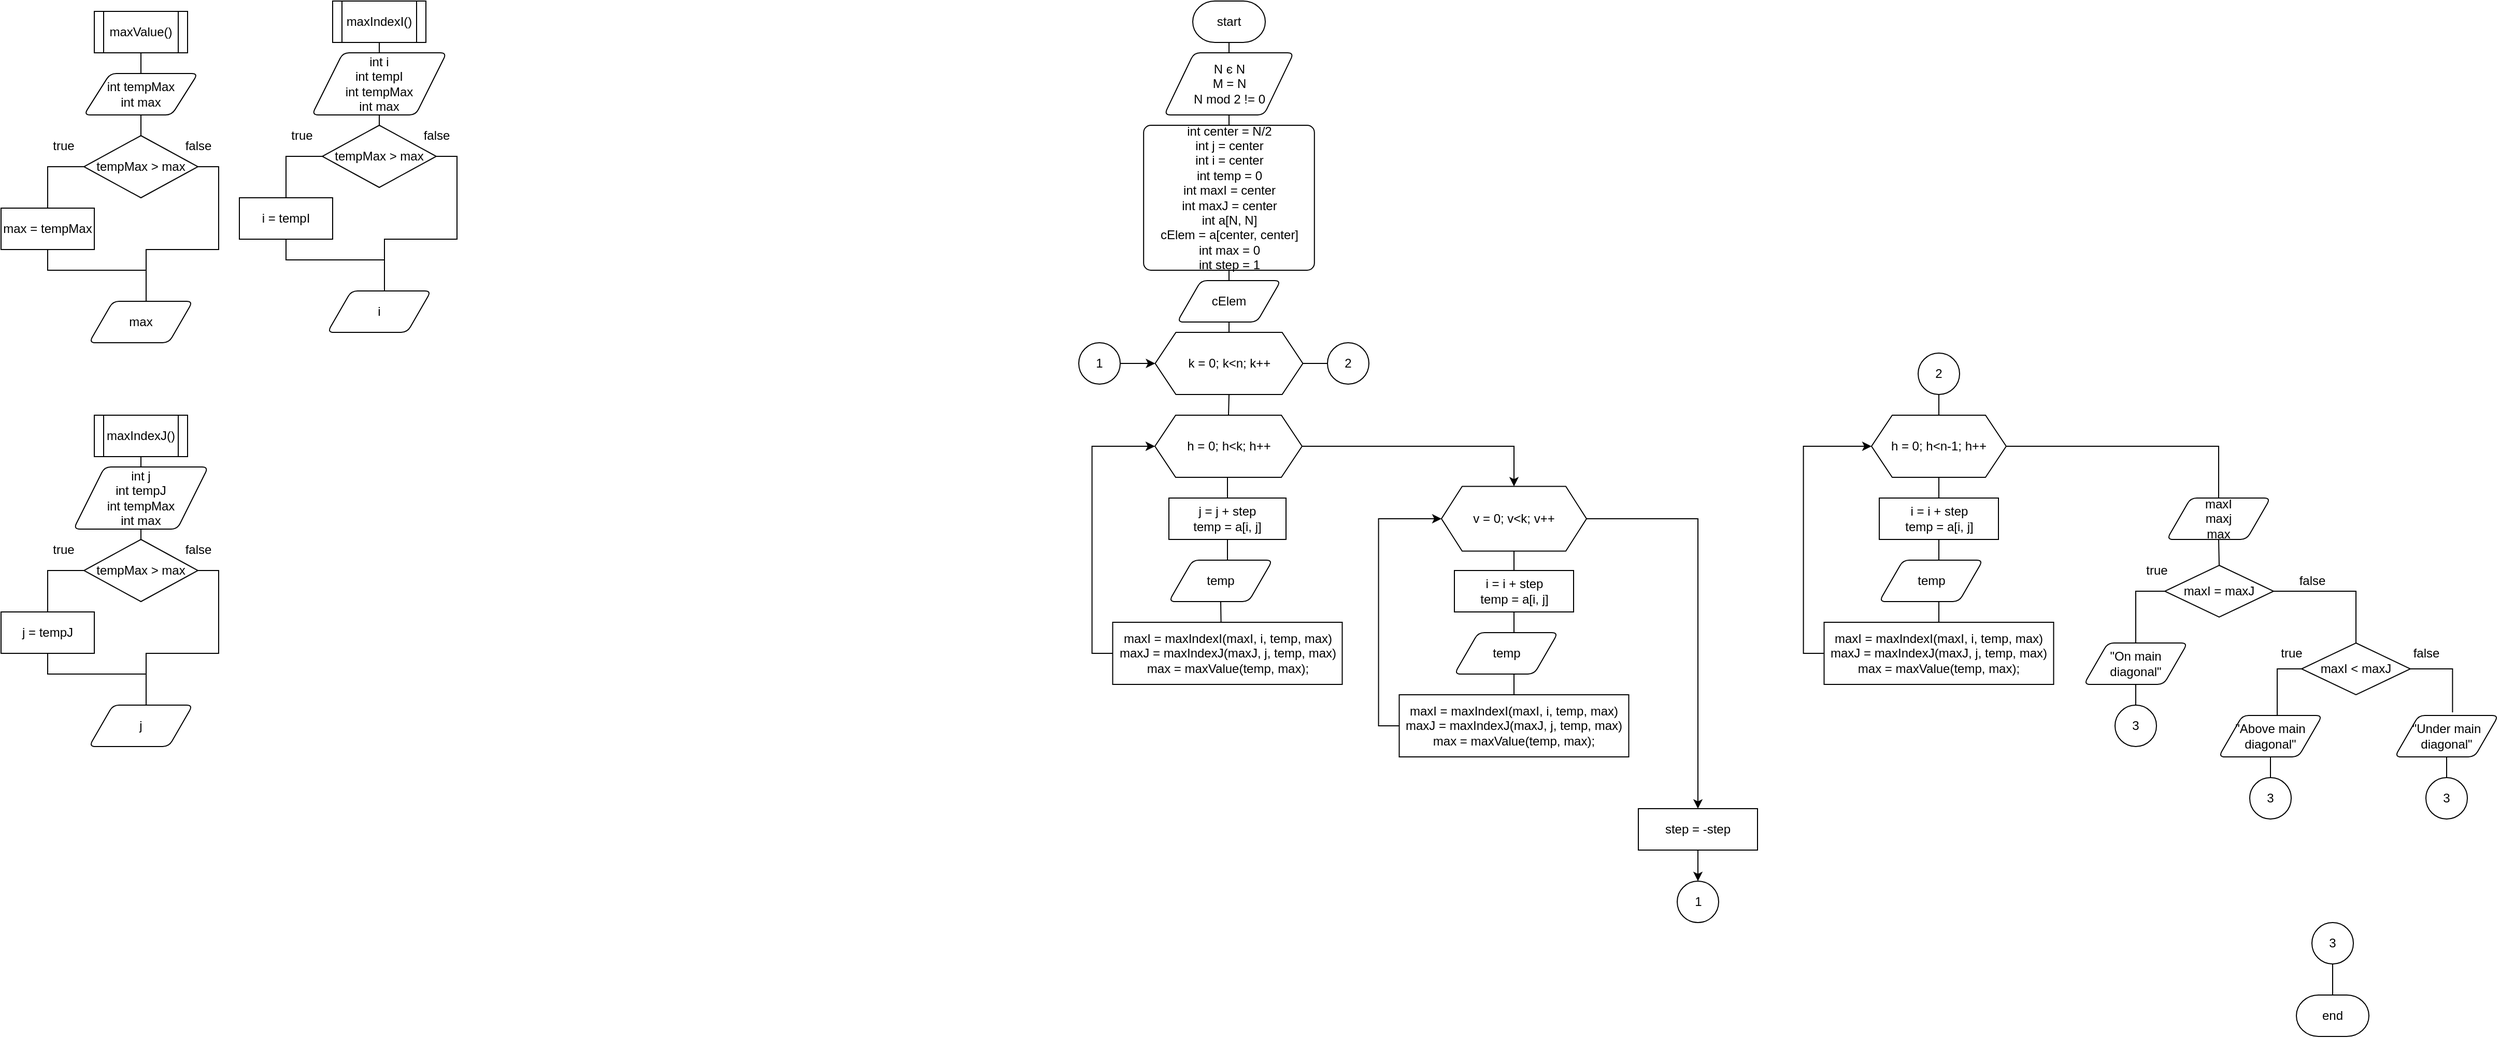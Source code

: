 <mxfile version="15.5.7" type="device"><diagram id="WYQJoBrgFByW8Y4SKCdL" name="Page-1"><mxGraphModel dx="1665" dy="1566" grid="1" gridSize="10" guides="1" tooltips="1" connect="1" arrows="1" fold="1" page="1" pageScale="1" pageWidth="827" pageHeight="1169" math="0" shadow="0"><root><mxCell id="0"/><mxCell id="1" parent="0"/><mxCell id="USQS6ZW2B4wqA1hMkcoL-3" style="edgeStyle=orthogonalEdgeStyle;rounded=0;orthogonalLoop=1;jettySize=auto;html=1;exitX=0.5;exitY=1;exitDx=0;exitDy=0;exitPerimeter=0;entryX=0.5;entryY=0;entryDx=0;entryDy=0;endArrow=none;endFill=0;" edge="1" parent="1" source="USQS6ZW2B4wqA1hMkcoL-1" target="USQS6ZW2B4wqA1hMkcoL-2"><mxGeometry relative="1" as="geometry"/></mxCell><mxCell id="USQS6ZW2B4wqA1hMkcoL-1" value="start" style="strokeWidth=1;html=1;shape=mxgraph.flowchart.terminator;whiteSpace=wrap;" vertex="1" parent="1"><mxGeometry x="370" y="30" width="70" height="40" as="geometry"/></mxCell><mxCell id="USQS6ZW2B4wqA1hMkcoL-6" style="edgeStyle=orthogonalEdgeStyle;rounded=0;orthogonalLoop=1;jettySize=auto;html=1;exitX=0.5;exitY=1;exitDx=0;exitDy=0;entryX=0.5;entryY=0;entryDx=0;entryDy=0;endArrow=none;endFill=0;" edge="1" parent="1" source="USQS6ZW2B4wqA1hMkcoL-2" target="USQS6ZW2B4wqA1hMkcoL-5"><mxGeometry relative="1" as="geometry"/></mxCell><mxCell id="USQS6ZW2B4wqA1hMkcoL-2" value="N є N&lt;br&gt;M = N&lt;br&gt;N mod 2 != 0&lt;br&gt;" style="shape=parallelogram;html=1;strokeWidth=1;perimeter=parallelogramPerimeter;whiteSpace=wrap;rounded=1;arcSize=12;size=0.23;" vertex="1" parent="1"><mxGeometry x="342.5" y="80" width="125" height="60" as="geometry"/></mxCell><mxCell id="USQS6ZW2B4wqA1hMkcoL-5" value="int center = N/2&lt;br&gt;int j = center&lt;br&gt;int i = center&lt;br&gt;int temp = 0&lt;br&gt;int maxI = center&lt;br&gt;int maxJ = center&lt;br&gt;int a[N, N]&lt;br&gt;cElem = a[center, center]&lt;br&gt;int max = 0&lt;br&gt;int step = 1" style="rounded=1;whiteSpace=wrap;html=1;absoluteArcSize=1;arcSize=14;strokeWidth=1;" vertex="1" parent="1"><mxGeometry x="322.59" y="150" width="164.81" height="140" as="geometry"/></mxCell><mxCell id="USQS6ZW2B4wqA1hMkcoL-81" style="edgeStyle=orthogonalEdgeStyle;rounded=0;orthogonalLoop=1;jettySize=auto;html=1;exitX=1;exitY=0.5;exitDx=0;exitDy=0;entryX=0;entryY=0.5;entryDx=0;entryDy=0;endArrow=none;endFill=0;" edge="1" parent="1" source="USQS6ZW2B4wqA1hMkcoL-7" target="USQS6ZW2B4wqA1hMkcoL-80"><mxGeometry relative="1" as="geometry"/></mxCell><mxCell id="USQS6ZW2B4wqA1hMkcoL-7" value="k = 0; k&amp;lt;n; k++" style="shape=hexagon;perimeter=hexagonPerimeter2;whiteSpace=wrap;html=1;fixedSize=1;strokeWidth=1;" vertex="1" parent="1"><mxGeometry x="333.75" y="350" width="142.5" height="60" as="geometry"/></mxCell><mxCell id="USQS6ZW2B4wqA1hMkcoL-11" style="edgeStyle=orthogonalEdgeStyle;rounded=0;orthogonalLoop=1;jettySize=auto;html=1;exitX=0.5;exitY=0;exitDx=0;exitDy=0;entryX=0.5;entryY=1;entryDx=0;entryDy=0;endArrow=none;endFill=0;" edge="1" parent="1" source="USQS6ZW2B4wqA1hMkcoL-9" target="USQS6ZW2B4wqA1hMkcoL-5"><mxGeometry relative="1" as="geometry"/></mxCell><mxCell id="USQS6ZW2B4wqA1hMkcoL-12" style="edgeStyle=orthogonalEdgeStyle;rounded=0;orthogonalLoop=1;jettySize=auto;html=1;exitX=0.5;exitY=1;exitDx=0;exitDy=0;entryX=0.5;entryY=0;entryDx=0;entryDy=0;endArrow=none;endFill=0;" edge="1" parent="1" source="USQS6ZW2B4wqA1hMkcoL-9" target="USQS6ZW2B4wqA1hMkcoL-7"><mxGeometry relative="1" as="geometry"/></mxCell><mxCell id="USQS6ZW2B4wqA1hMkcoL-9" value="cElem" style="shape=parallelogram;html=1;strokeWidth=1;perimeter=parallelogramPerimeter;whiteSpace=wrap;rounded=1;arcSize=12;size=0.23;" vertex="1" parent="1"><mxGeometry x="355" y="300" width="100" height="40" as="geometry"/></mxCell><mxCell id="USQS6ZW2B4wqA1hMkcoL-14" style="edgeStyle=orthogonalEdgeStyle;rounded=0;orthogonalLoop=1;jettySize=auto;html=1;exitX=0.5;exitY=0;exitDx=0;exitDy=0;entryX=0.5;entryY=1;entryDx=0;entryDy=0;endArrow=none;endFill=0;" edge="1" parent="1" source="USQS6ZW2B4wqA1hMkcoL-13" target="USQS6ZW2B4wqA1hMkcoL-7"><mxGeometry relative="1" as="geometry"/></mxCell><mxCell id="USQS6ZW2B4wqA1hMkcoL-16" style="edgeStyle=orthogonalEdgeStyle;rounded=0;orthogonalLoop=1;jettySize=auto;html=1;exitX=0.5;exitY=1;exitDx=0;exitDy=0;entryX=0.5;entryY=0;entryDx=0;entryDy=0;endArrow=none;endFill=0;" edge="1" parent="1" source="USQS6ZW2B4wqA1hMkcoL-13" target="USQS6ZW2B4wqA1hMkcoL-15"><mxGeometry relative="1" as="geometry"/></mxCell><mxCell id="USQS6ZW2B4wqA1hMkcoL-62" style="edgeStyle=orthogonalEdgeStyle;rounded=0;orthogonalLoop=1;jettySize=auto;html=1;exitX=1;exitY=0.5;exitDx=0;exitDy=0;entryX=0.5;entryY=0;entryDx=0;entryDy=0;endArrow=classic;endFill=1;" edge="1" parent="1" source="USQS6ZW2B4wqA1hMkcoL-13" target="USQS6ZW2B4wqA1hMkcoL-58"><mxGeometry relative="1" as="geometry"/></mxCell><mxCell id="USQS6ZW2B4wqA1hMkcoL-13" value="h = 0; h&amp;lt;k; h++" style="shape=hexagon;perimeter=hexagonPerimeter2;whiteSpace=wrap;html=1;fixedSize=1;strokeWidth=1;" vertex="1" parent="1"><mxGeometry x="333.5" y="430" width="142" height="60" as="geometry"/></mxCell><mxCell id="USQS6ZW2B4wqA1hMkcoL-15" value="j = j + step&lt;br&gt;temp = a[i, j]&lt;br&gt;" style="rounded=0;whiteSpace=wrap;html=1;strokeWidth=1;" vertex="1" parent="1"><mxGeometry x="347" y="510" width="113" height="40" as="geometry"/></mxCell><mxCell id="USQS6ZW2B4wqA1hMkcoL-18" value="maxValue()" style="shape=process;whiteSpace=wrap;html=1;backgroundOutline=1;strokeWidth=1;" vertex="1" parent="1"><mxGeometry x="-690" y="40" width="90" height="40" as="geometry"/></mxCell><mxCell id="USQS6ZW2B4wqA1hMkcoL-21" style="edgeStyle=orthogonalEdgeStyle;rounded=0;orthogonalLoop=1;jettySize=auto;html=1;exitX=0.5;exitY=0;exitDx=0;exitDy=0;exitPerimeter=0;entryX=0.5;entryY=1;entryDx=0;entryDy=0;endArrow=none;endFill=0;" edge="1" parent="1" source="USQS6ZW2B4wqA1hMkcoL-19" target="USQS6ZW2B4wqA1hMkcoL-20"><mxGeometry relative="1" as="geometry"/></mxCell><mxCell id="USQS6ZW2B4wqA1hMkcoL-24" style="edgeStyle=orthogonalEdgeStyle;rounded=0;orthogonalLoop=1;jettySize=auto;html=1;exitX=0;exitY=0.5;exitDx=0;exitDy=0;exitPerimeter=0;entryX=0.5;entryY=0;entryDx=0;entryDy=0;endArrow=none;endFill=0;" edge="1" parent="1" source="USQS6ZW2B4wqA1hMkcoL-19" target="USQS6ZW2B4wqA1hMkcoL-23"><mxGeometry relative="1" as="geometry"/></mxCell><mxCell id="USQS6ZW2B4wqA1hMkcoL-27" style="edgeStyle=orthogonalEdgeStyle;rounded=0;orthogonalLoop=1;jettySize=auto;html=1;exitX=1;exitY=0.5;exitDx=0;exitDy=0;exitPerimeter=0;endArrow=none;endFill=0;entryX=0.55;entryY=0.25;entryDx=0;entryDy=0;entryPerimeter=0;" edge="1" parent="1" source="USQS6ZW2B4wqA1hMkcoL-19" target="USQS6ZW2B4wqA1hMkcoL-25"><mxGeometry relative="1" as="geometry"><mxPoint x="-640" y="290" as="targetPoint"/></mxGeometry></mxCell><mxCell id="USQS6ZW2B4wqA1hMkcoL-19" value="tempMax &amp;gt; max" style="strokeWidth=1;html=1;shape=mxgraph.flowchart.decision;whiteSpace=wrap;" vertex="1" parent="1"><mxGeometry x="-700" y="160" width="110" height="60" as="geometry"/></mxCell><mxCell id="USQS6ZW2B4wqA1hMkcoL-22" style="edgeStyle=orthogonalEdgeStyle;rounded=0;orthogonalLoop=1;jettySize=auto;html=1;exitX=0.5;exitY=0;exitDx=0;exitDy=0;entryX=0.5;entryY=1;entryDx=0;entryDy=0;endArrow=none;endFill=0;" edge="1" parent="1" source="USQS6ZW2B4wqA1hMkcoL-20" target="USQS6ZW2B4wqA1hMkcoL-18"><mxGeometry relative="1" as="geometry"/></mxCell><mxCell id="USQS6ZW2B4wqA1hMkcoL-20" value="int tempMax&lt;br&gt;int max" style="shape=parallelogram;html=1;strokeWidth=1;perimeter=parallelogramPerimeter;whiteSpace=wrap;rounded=1;arcSize=12;size=0.23;" vertex="1" parent="1"><mxGeometry x="-700" y="100" width="110" height="40" as="geometry"/></mxCell><mxCell id="USQS6ZW2B4wqA1hMkcoL-26" style="edgeStyle=orthogonalEdgeStyle;rounded=0;orthogonalLoop=1;jettySize=auto;html=1;exitX=0.5;exitY=1;exitDx=0;exitDy=0;endArrow=none;endFill=0;" edge="1" parent="1" source="USQS6ZW2B4wqA1hMkcoL-23"><mxGeometry relative="1" as="geometry"><mxPoint x="-640" y="290" as="targetPoint"/><Array as="points"><mxPoint x="-735" y="290"/></Array></mxGeometry></mxCell><mxCell id="USQS6ZW2B4wqA1hMkcoL-23" value="max = tempMax" style="rounded=0;whiteSpace=wrap;html=1;strokeWidth=1;" vertex="1" parent="1"><mxGeometry x="-780" y="230" width="90" height="40" as="geometry"/></mxCell><mxCell id="USQS6ZW2B4wqA1hMkcoL-25" value="max" style="shape=parallelogram;html=1;strokeWidth=1;perimeter=parallelogramPerimeter;whiteSpace=wrap;rounded=1;arcSize=12;size=0.23;" vertex="1" parent="1"><mxGeometry x="-695" y="320" width="100" height="40" as="geometry"/></mxCell><mxCell id="USQS6ZW2B4wqA1hMkcoL-28" value="true" style="text;html=1;align=center;verticalAlign=middle;resizable=0;points=[];autosize=1;strokeColor=none;fillColor=none;" vertex="1" parent="1"><mxGeometry x="-740" y="160" width="40" height="20" as="geometry"/></mxCell><mxCell id="USQS6ZW2B4wqA1hMkcoL-29" value="false" style="text;html=1;align=center;verticalAlign=middle;resizable=0;points=[];autosize=1;strokeColor=none;fillColor=none;" vertex="1" parent="1"><mxGeometry x="-610" y="160" width="40" height="20" as="geometry"/></mxCell><mxCell id="USQS6ZW2B4wqA1hMkcoL-30" value="maxIndexI()" style="shape=process;whiteSpace=wrap;html=1;backgroundOutline=1;strokeWidth=1;" vertex="1" parent="1"><mxGeometry x="-460" y="30" width="90" height="40" as="geometry"/></mxCell><mxCell id="USQS6ZW2B4wqA1hMkcoL-31" style="edgeStyle=orthogonalEdgeStyle;rounded=0;orthogonalLoop=1;jettySize=auto;html=1;exitX=0.5;exitY=0;exitDx=0;exitDy=0;exitPerimeter=0;entryX=0.5;entryY=1;entryDx=0;entryDy=0;endArrow=none;endFill=0;" edge="1" parent="1" source="USQS6ZW2B4wqA1hMkcoL-34" target="USQS6ZW2B4wqA1hMkcoL-36"><mxGeometry relative="1" as="geometry"/></mxCell><mxCell id="USQS6ZW2B4wqA1hMkcoL-32" style="edgeStyle=orthogonalEdgeStyle;rounded=0;orthogonalLoop=1;jettySize=auto;html=1;exitX=0;exitY=0.5;exitDx=0;exitDy=0;exitPerimeter=0;entryX=0.5;entryY=0;entryDx=0;entryDy=0;endArrow=none;endFill=0;" edge="1" parent="1" source="USQS6ZW2B4wqA1hMkcoL-34" target="USQS6ZW2B4wqA1hMkcoL-38"><mxGeometry relative="1" as="geometry"/></mxCell><mxCell id="USQS6ZW2B4wqA1hMkcoL-33" style="edgeStyle=orthogonalEdgeStyle;rounded=0;orthogonalLoop=1;jettySize=auto;html=1;exitX=1;exitY=0.5;exitDx=0;exitDy=0;exitPerimeter=0;endArrow=none;endFill=0;entryX=0.55;entryY=0.25;entryDx=0;entryDy=0;entryPerimeter=0;" edge="1" parent="1" source="USQS6ZW2B4wqA1hMkcoL-34" target="USQS6ZW2B4wqA1hMkcoL-39"><mxGeometry relative="1" as="geometry"><mxPoint x="-410" y="280" as="targetPoint"/></mxGeometry></mxCell><mxCell id="USQS6ZW2B4wqA1hMkcoL-34" value="tempMax &amp;gt; max" style="strokeWidth=1;html=1;shape=mxgraph.flowchart.decision;whiteSpace=wrap;" vertex="1" parent="1"><mxGeometry x="-470" y="150" width="110" height="60" as="geometry"/></mxCell><mxCell id="USQS6ZW2B4wqA1hMkcoL-35" style="edgeStyle=orthogonalEdgeStyle;rounded=0;orthogonalLoop=1;jettySize=auto;html=1;exitX=0.5;exitY=0;exitDx=0;exitDy=0;entryX=0.5;entryY=1;entryDx=0;entryDy=0;endArrow=none;endFill=0;" edge="1" parent="1" source="USQS6ZW2B4wqA1hMkcoL-36" target="USQS6ZW2B4wqA1hMkcoL-30"><mxGeometry relative="1" as="geometry"/></mxCell><mxCell id="USQS6ZW2B4wqA1hMkcoL-36" value="int i&lt;br&gt;int tempI&lt;br&gt;int tempMax&lt;br&gt;int max" style="shape=parallelogram;html=1;strokeWidth=1;perimeter=parallelogramPerimeter;whiteSpace=wrap;rounded=1;arcSize=12;size=0.23;" vertex="1" parent="1"><mxGeometry x="-480" y="80" width="130" height="60" as="geometry"/></mxCell><mxCell id="USQS6ZW2B4wqA1hMkcoL-37" style="edgeStyle=orthogonalEdgeStyle;rounded=0;orthogonalLoop=1;jettySize=auto;html=1;exitX=0.5;exitY=1;exitDx=0;exitDy=0;endArrow=none;endFill=0;" edge="1" parent="1" source="USQS6ZW2B4wqA1hMkcoL-38"><mxGeometry relative="1" as="geometry"><mxPoint x="-410" y="280" as="targetPoint"/><Array as="points"><mxPoint x="-505" y="280"/></Array></mxGeometry></mxCell><mxCell id="USQS6ZW2B4wqA1hMkcoL-38" value="i = tempI" style="rounded=0;whiteSpace=wrap;html=1;strokeWidth=1;" vertex="1" parent="1"><mxGeometry x="-550" y="220" width="90" height="40" as="geometry"/></mxCell><mxCell id="USQS6ZW2B4wqA1hMkcoL-39" value="i" style="shape=parallelogram;html=1;strokeWidth=1;perimeter=parallelogramPerimeter;whiteSpace=wrap;rounded=1;arcSize=12;size=0.23;" vertex="1" parent="1"><mxGeometry x="-465" y="310" width="100" height="40" as="geometry"/></mxCell><mxCell id="USQS6ZW2B4wqA1hMkcoL-40" value="true" style="text;html=1;align=center;verticalAlign=middle;resizable=0;points=[];autosize=1;strokeColor=none;fillColor=none;" vertex="1" parent="1"><mxGeometry x="-510" y="150" width="40" height="20" as="geometry"/></mxCell><mxCell id="USQS6ZW2B4wqA1hMkcoL-41" value="false" style="text;html=1;align=center;verticalAlign=middle;resizable=0;points=[];autosize=1;strokeColor=none;fillColor=none;" vertex="1" parent="1"><mxGeometry x="-380" y="150" width="40" height="20" as="geometry"/></mxCell><mxCell id="USQS6ZW2B4wqA1hMkcoL-42" value="maxIndexJ()" style="shape=process;whiteSpace=wrap;html=1;backgroundOutline=1;strokeWidth=1;" vertex="1" parent="1"><mxGeometry x="-690" y="430" width="90" height="40" as="geometry"/></mxCell><mxCell id="USQS6ZW2B4wqA1hMkcoL-43" style="edgeStyle=orthogonalEdgeStyle;rounded=0;orthogonalLoop=1;jettySize=auto;html=1;exitX=0.5;exitY=0;exitDx=0;exitDy=0;exitPerimeter=0;entryX=0.5;entryY=1;entryDx=0;entryDy=0;endArrow=none;endFill=0;" edge="1" parent="1" source="USQS6ZW2B4wqA1hMkcoL-46" target="USQS6ZW2B4wqA1hMkcoL-48"><mxGeometry relative="1" as="geometry"/></mxCell><mxCell id="USQS6ZW2B4wqA1hMkcoL-44" style="edgeStyle=orthogonalEdgeStyle;rounded=0;orthogonalLoop=1;jettySize=auto;html=1;exitX=0;exitY=0.5;exitDx=0;exitDy=0;exitPerimeter=0;entryX=0.5;entryY=0;entryDx=0;entryDy=0;endArrow=none;endFill=0;" edge="1" parent="1" source="USQS6ZW2B4wqA1hMkcoL-46" target="USQS6ZW2B4wqA1hMkcoL-50"><mxGeometry relative="1" as="geometry"/></mxCell><mxCell id="USQS6ZW2B4wqA1hMkcoL-45" style="edgeStyle=orthogonalEdgeStyle;rounded=0;orthogonalLoop=1;jettySize=auto;html=1;exitX=1;exitY=0.5;exitDx=0;exitDy=0;exitPerimeter=0;endArrow=none;endFill=0;entryX=0.55;entryY=0.25;entryDx=0;entryDy=0;entryPerimeter=0;" edge="1" parent="1" source="USQS6ZW2B4wqA1hMkcoL-46" target="USQS6ZW2B4wqA1hMkcoL-51"><mxGeometry relative="1" as="geometry"><mxPoint x="-640" y="680" as="targetPoint"/></mxGeometry></mxCell><mxCell id="USQS6ZW2B4wqA1hMkcoL-46" value="tempMax &amp;gt; max" style="strokeWidth=1;html=1;shape=mxgraph.flowchart.decision;whiteSpace=wrap;" vertex="1" parent="1"><mxGeometry x="-700" y="550" width="110" height="60" as="geometry"/></mxCell><mxCell id="USQS6ZW2B4wqA1hMkcoL-47" style="edgeStyle=orthogonalEdgeStyle;rounded=0;orthogonalLoop=1;jettySize=auto;html=1;exitX=0.5;exitY=0;exitDx=0;exitDy=0;entryX=0.5;entryY=1;entryDx=0;entryDy=0;endArrow=none;endFill=0;" edge="1" parent="1" source="USQS6ZW2B4wqA1hMkcoL-48" target="USQS6ZW2B4wqA1hMkcoL-42"><mxGeometry relative="1" as="geometry"/></mxCell><mxCell id="USQS6ZW2B4wqA1hMkcoL-48" value="int j&lt;br&gt;int tempJ&lt;br&gt;int tempMax&lt;br&gt;int max" style="shape=parallelogram;html=1;strokeWidth=1;perimeter=parallelogramPerimeter;whiteSpace=wrap;rounded=1;arcSize=12;size=0.23;" vertex="1" parent="1"><mxGeometry x="-710" y="480" width="130" height="60" as="geometry"/></mxCell><mxCell id="USQS6ZW2B4wqA1hMkcoL-49" style="edgeStyle=orthogonalEdgeStyle;rounded=0;orthogonalLoop=1;jettySize=auto;html=1;exitX=0.5;exitY=1;exitDx=0;exitDy=0;endArrow=none;endFill=0;" edge="1" parent="1" source="USQS6ZW2B4wqA1hMkcoL-50"><mxGeometry relative="1" as="geometry"><mxPoint x="-640" y="680" as="targetPoint"/><Array as="points"><mxPoint x="-735" y="680"/></Array></mxGeometry></mxCell><mxCell id="USQS6ZW2B4wqA1hMkcoL-50" value="j = tempJ" style="rounded=0;whiteSpace=wrap;html=1;strokeWidth=1;" vertex="1" parent="1"><mxGeometry x="-780" y="620" width="90" height="40" as="geometry"/></mxCell><mxCell id="USQS6ZW2B4wqA1hMkcoL-51" value="j" style="shape=parallelogram;html=1;strokeWidth=1;perimeter=parallelogramPerimeter;whiteSpace=wrap;rounded=1;arcSize=12;size=0.23;" vertex="1" parent="1"><mxGeometry x="-695" y="710" width="100" height="40" as="geometry"/></mxCell><mxCell id="USQS6ZW2B4wqA1hMkcoL-52" value="true" style="text;html=1;align=center;verticalAlign=middle;resizable=0;points=[];autosize=1;strokeColor=none;fillColor=none;" vertex="1" parent="1"><mxGeometry x="-740" y="550" width="40" height="20" as="geometry"/></mxCell><mxCell id="USQS6ZW2B4wqA1hMkcoL-53" value="false" style="text;html=1;align=center;verticalAlign=middle;resizable=0;points=[];autosize=1;strokeColor=none;fillColor=none;" vertex="1" parent="1"><mxGeometry x="-610" y="550" width="40" height="20" as="geometry"/></mxCell><mxCell id="USQS6ZW2B4wqA1hMkcoL-61" style="edgeStyle=orthogonalEdgeStyle;rounded=0;orthogonalLoop=1;jettySize=auto;html=1;exitX=0;exitY=0.5;exitDx=0;exitDy=0;entryX=0;entryY=0.5;entryDx=0;entryDy=0;endArrow=classic;endFill=1;" edge="1" parent="1" source="USQS6ZW2B4wqA1hMkcoL-54" target="USQS6ZW2B4wqA1hMkcoL-13"><mxGeometry relative="1" as="geometry"/></mxCell><mxCell id="USQS6ZW2B4wqA1hMkcoL-54" value="&lt;div&gt;maxI = maxIndexI(maxI, i, temp, max)&lt;/div&gt;&lt;div&gt;&lt;span&gt;maxJ = maxIndexJ(maxJ, j, temp, max)&lt;/span&gt;&lt;/div&gt;&lt;div&gt;&lt;span&gt;max = maxValue(temp, max);&lt;/span&gt;&lt;/div&gt;" style="rounded=0;whiteSpace=wrap;html=1;strokeWidth=1;" vertex="1" parent="1"><mxGeometry x="292.75" y="630" width="221.5" height="60" as="geometry"/></mxCell><mxCell id="USQS6ZW2B4wqA1hMkcoL-64" style="edgeStyle=orthogonalEdgeStyle;rounded=0;orthogonalLoop=1;jettySize=auto;html=1;exitX=0.5;exitY=1;exitDx=0;exitDy=0;entryX=0.5;entryY=0;entryDx=0;entryDy=0;endArrow=none;endFill=0;" edge="1" parent="1" source="USQS6ZW2B4wqA1hMkcoL-58" target="USQS6ZW2B4wqA1hMkcoL-63"><mxGeometry relative="1" as="geometry"/></mxCell><mxCell id="USQS6ZW2B4wqA1hMkcoL-74" style="edgeStyle=orthogonalEdgeStyle;rounded=0;orthogonalLoop=1;jettySize=auto;html=1;exitX=1;exitY=0.5;exitDx=0;exitDy=0;entryX=0.5;entryY=0;entryDx=0;entryDy=0;endArrow=classic;endFill=1;" edge="1" parent="1" source="USQS6ZW2B4wqA1hMkcoL-58" target="USQS6ZW2B4wqA1hMkcoL-73"><mxGeometry relative="1" as="geometry"/></mxCell><mxCell id="USQS6ZW2B4wqA1hMkcoL-58" value="v = 0; v&amp;lt;k; v++" style="shape=hexagon;perimeter=hexagonPerimeter2;whiteSpace=wrap;html=1;fixedSize=1;strokeWidth=1;" vertex="1" parent="1"><mxGeometry x="610" y="498.75" width="140" height="62.5" as="geometry"/></mxCell><mxCell id="USQS6ZW2B4wqA1hMkcoL-69" style="edgeStyle=orthogonalEdgeStyle;rounded=0;orthogonalLoop=1;jettySize=auto;html=1;exitX=0.5;exitY=1;exitDx=0;exitDy=0;endArrow=none;endFill=0;" edge="1" parent="1" source="USQS6ZW2B4wqA1hMkcoL-63" target="USQS6ZW2B4wqA1hMkcoL-68"><mxGeometry relative="1" as="geometry"/></mxCell><mxCell id="USQS6ZW2B4wqA1hMkcoL-63" value="i = i + step&lt;br&gt;temp = a[i, j]" style="rounded=0;whiteSpace=wrap;html=1;strokeWidth=1;" vertex="1" parent="1"><mxGeometry x="622.5" y="580" width="115" height="40" as="geometry"/></mxCell><mxCell id="USQS6ZW2B4wqA1hMkcoL-66" style="edgeStyle=orthogonalEdgeStyle;rounded=0;orthogonalLoop=1;jettySize=auto;html=1;exitX=0.5;exitY=0;exitDx=0;exitDy=0;entryX=0.5;entryY=1;entryDx=0;entryDy=0;endArrow=none;endFill=0;" edge="1" parent="1" source="USQS6ZW2B4wqA1hMkcoL-65" target="USQS6ZW2B4wqA1hMkcoL-15"><mxGeometry relative="1" as="geometry"/></mxCell><mxCell id="USQS6ZW2B4wqA1hMkcoL-67" style="edgeStyle=orthogonalEdgeStyle;rounded=0;orthogonalLoop=1;jettySize=auto;html=1;exitX=0.5;exitY=1;exitDx=0;exitDy=0;entryX=0.472;entryY=0.006;entryDx=0;entryDy=0;entryPerimeter=0;endArrow=none;endFill=0;" edge="1" parent="1" source="USQS6ZW2B4wqA1hMkcoL-65" target="USQS6ZW2B4wqA1hMkcoL-54"><mxGeometry relative="1" as="geometry"/></mxCell><mxCell id="USQS6ZW2B4wqA1hMkcoL-65" value="temp" style="shape=parallelogram;html=1;strokeWidth=1;perimeter=parallelogramPerimeter;whiteSpace=wrap;rounded=1;arcSize=12;size=0.23;" vertex="1" parent="1"><mxGeometry x="347" y="570" width="100" height="40" as="geometry"/></mxCell><mxCell id="USQS6ZW2B4wqA1hMkcoL-71" style="edgeStyle=orthogonalEdgeStyle;rounded=0;orthogonalLoop=1;jettySize=auto;html=1;exitX=0.5;exitY=1;exitDx=0;exitDy=0;entryX=0.5;entryY=0;entryDx=0;entryDy=0;endArrow=none;endFill=0;" edge="1" parent="1" source="USQS6ZW2B4wqA1hMkcoL-68" target="USQS6ZW2B4wqA1hMkcoL-70"><mxGeometry relative="1" as="geometry"/></mxCell><mxCell id="USQS6ZW2B4wqA1hMkcoL-68" value="temp" style="shape=parallelogram;html=1;strokeWidth=1;perimeter=parallelogramPerimeter;whiteSpace=wrap;rounded=1;arcSize=12;size=0.23;" vertex="1" parent="1"><mxGeometry x="622.5" y="640" width="100" height="40" as="geometry"/></mxCell><mxCell id="USQS6ZW2B4wqA1hMkcoL-72" style="edgeStyle=orthogonalEdgeStyle;rounded=0;orthogonalLoop=1;jettySize=auto;html=1;exitX=0;exitY=0.5;exitDx=0;exitDy=0;entryX=0;entryY=0.5;entryDx=0;entryDy=0;endArrow=classic;endFill=1;" edge="1" parent="1" source="USQS6ZW2B4wqA1hMkcoL-70" target="USQS6ZW2B4wqA1hMkcoL-58"><mxGeometry relative="1" as="geometry"/></mxCell><mxCell id="USQS6ZW2B4wqA1hMkcoL-70" value="&lt;div&gt;maxI = maxIndexI(maxI, i, temp, max)&lt;/div&gt;&lt;div&gt;&lt;span&gt;maxJ = maxIndexJ(maxJ, j, temp, max)&lt;/span&gt;&lt;/div&gt;&lt;div&gt;&lt;span&gt;max = maxValue(temp, max);&lt;/span&gt;&lt;/div&gt;" style="rounded=0;whiteSpace=wrap;html=1;strokeWidth=1;" vertex="1" parent="1"><mxGeometry x="569.25" y="700" width="221.5" height="60" as="geometry"/></mxCell><mxCell id="USQS6ZW2B4wqA1hMkcoL-77" style="edgeStyle=orthogonalEdgeStyle;rounded=0;orthogonalLoop=1;jettySize=auto;html=1;exitX=0.5;exitY=1;exitDx=0;exitDy=0;entryX=0.5;entryY=0;entryDx=0;entryDy=0;endArrow=classic;endFill=1;" edge="1" parent="1" source="USQS6ZW2B4wqA1hMkcoL-73" target="USQS6ZW2B4wqA1hMkcoL-76"><mxGeometry relative="1" as="geometry"/></mxCell><mxCell id="USQS6ZW2B4wqA1hMkcoL-73" value="step = -step" style="rounded=0;whiteSpace=wrap;html=1;strokeWidth=1;" vertex="1" parent="1"><mxGeometry x="800" y="810" width="115" height="40" as="geometry"/></mxCell><mxCell id="USQS6ZW2B4wqA1hMkcoL-76" value="1" style="ellipse;whiteSpace=wrap;html=1;aspect=fixed;strokeWidth=1;" vertex="1" parent="1"><mxGeometry x="837.5" y="880" width="40" height="40" as="geometry"/></mxCell><mxCell id="USQS6ZW2B4wqA1hMkcoL-79" style="edgeStyle=orthogonalEdgeStyle;rounded=0;orthogonalLoop=1;jettySize=auto;html=1;entryX=0;entryY=0.5;entryDx=0;entryDy=0;endArrow=classic;endFill=1;" edge="1" parent="1" source="USQS6ZW2B4wqA1hMkcoL-78" target="USQS6ZW2B4wqA1hMkcoL-7"><mxGeometry relative="1" as="geometry"/></mxCell><mxCell id="USQS6ZW2B4wqA1hMkcoL-78" value="1" style="ellipse;whiteSpace=wrap;html=1;aspect=fixed;strokeWidth=1;" vertex="1" parent="1"><mxGeometry x="260" y="360" width="40" height="40" as="geometry"/></mxCell><mxCell id="USQS6ZW2B4wqA1hMkcoL-80" value="2" style="ellipse;whiteSpace=wrap;html=1;aspect=fixed;strokeWidth=1;" vertex="1" parent="1"><mxGeometry x="500" y="360" width="40" height="40" as="geometry"/></mxCell><mxCell id="USQS6ZW2B4wqA1hMkcoL-84" style="edgeStyle=orthogonalEdgeStyle;rounded=0;orthogonalLoop=1;jettySize=auto;html=1;exitX=0.5;exitY=1;exitDx=0;exitDy=0;entryX=0.5;entryY=0;entryDx=0;entryDy=0;endArrow=none;endFill=0;" edge="1" parent="1" source="USQS6ZW2B4wqA1hMkcoL-82" target="USQS6ZW2B4wqA1hMkcoL-83"><mxGeometry relative="1" as="geometry"/></mxCell><mxCell id="USQS6ZW2B4wqA1hMkcoL-82" value="2" style="ellipse;whiteSpace=wrap;html=1;aspect=fixed;strokeWidth=1;" vertex="1" parent="1"><mxGeometry x="1070" y="370" width="40" height="40" as="geometry"/></mxCell><mxCell id="USQS6ZW2B4wqA1hMkcoL-97" style="edgeStyle=orthogonalEdgeStyle;rounded=0;orthogonalLoop=1;jettySize=auto;html=1;exitX=0.5;exitY=1;exitDx=0;exitDy=0;entryX=0.5;entryY=0;entryDx=0;entryDy=0;endArrow=none;endFill=0;" edge="1" parent="1" source="USQS6ZW2B4wqA1hMkcoL-83" target="USQS6ZW2B4wqA1hMkcoL-93"><mxGeometry relative="1" as="geometry"/></mxCell><mxCell id="USQS6ZW2B4wqA1hMkcoL-101" style="edgeStyle=orthogonalEdgeStyle;rounded=0;orthogonalLoop=1;jettySize=auto;html=1;exitX=1;exitY=0.5;exitDx=0;exitDy=0;endArrow=none;endFill=0;" edge="1" parent="1" source="USQS6ZW2B4wqA1hMkcoL-83" target="USQS6ZW2B4wqA1hMkcoL-99"><mxGeometry relative="1" as="geometry"/></mxCell><mxCell id="USQS6ZW2B4wqA1hMkcoL-83" value="h = 0; h&amp;lt;n-1; h++" style="shape=hexagon;perimeter=hexagonPerimeter2;whiteSpace=wrap;html=1;fixedSize=1;strokeWidth=1;" vertex="1" parent="1"><mxGeometry x="1025" y="430" width="130" height="60" as="geometry"/></mxCell><mxCell id="USQS6ZW2B4wqA1hMkcoL-92" style="edgeStyle=orthogonalEdgeStyle;rounded=0;orthogonalLoop=1;jettySize=auto;html=1;exitX=0.5;exitY=1;exitDx=0;exitDy=0;endArrow=none;endFill=0;" edge="1" parent="1" source="USQS6ZW2B4wqA1hMkcoL-93" target="USQS6ZW2B4wqA1hMkcoL-95"><mxGeometry relative="1" as="geometry"/></mxCell><mxCell id="USQS6ZW2B4wqA1hMkcoL-93" value="i = i + step&lt;br&gt;temp = a[i, j]" style="rounded=0;whiteSpace=wrap;html=1;strokeWidth=1;" vertex="1" parent="1"><mxGeometry x="1032.5" y="510" width="115" height="40" as="geometry"/></mxCell><mxCell id="USQS6ZW2B4wqA1hMkcoL-94" style="edgeStyle=orthogonalEdgeStyle;rounded=0;orthogonalLoop=1;jettySize=auto;html=1;exitX=0.5;exitY=1;exitDx=0;exitDy=0;entryX=0.5;entryY=0;entryDx=0;entryDy=0;endArrow=none;endFill=0;" edge="1" parent="1" source="USQS6ZW2B4wqA1hMkcoL-95" target="USQS6ZW2B4wqA1hMkcoL-96"><mxGeometry relative="1" as="geometry"/></mxCell><mxCell id="USQS6ZW2B4wqA1hMkcoL-95" value="temp" style="shape=parallelogram;html=1;strokeWidth=1;perimeter=parallelogramPerimeter;whiteSpace=wrap;rounded=1;arcSize=12;size=0.23;" vertex="1" parent="1"><mxGeometry x="1032.5" y="570" width="100" height="40" as="geometry"/></mxCell><mxCell id="USQS6ZW2B4wqA1hMkcoL-98" style="edgeStyle=orthogonalEdgeStyle;rounded=0;orthogonalLoop=1;jettySize=auto;html=1;exitX=0;exitY=0.5;exitDx=0;exitDy=0;entryX=0;entryY=0.5;entryDx=0;entryDy=0;endArrow=classic;endFill=1;" edge="1" parent="1" source="USQS6ZW2B4wqA1hMkcoL-96" target="USQS6ZW2B4wqA1hMkcoL-83"><mxGeometry relative="1" as="geometry"/></mxCell><mxCell id="USQS6ZW2B4wqA1hMkcoL-96" value="&lt;div&gt;maxI = maxIndexI(maxI, i, temp, max)&lt;/div&gt;&lt;div&gt;&lt;span&gt;maxJ = maxIndexJ(maxJ, j, temp, max)&lt;/span&gt;&lt;/div&gt;&lt;div&gt;&lt;span&gt;max = maxValue(temp, max);&lt;/span&gt;&lt;/div&gt;" style="rounded=0;whiteSpace=wrap;html=1;strokeWidth=1;" vertex="1" parent="1"><mxGeometry x="979.25" y="630" width="221.5" height="60" as="geometry"/></mxCell><mxCell id="USQS6ZW2B4wqA1hMkcoL-103" style="edgeStyle=orthogonalEdgeStyle;rounded=0;orthogonalLoop=1;jettySize=auto;html=1;exitX=0.5;exitY=1;exitDx=0;exitDy=0;entryX=0.5;entryY=0;entryDx=0;entryDy=0;entryPerimeter=0;endArrow=none;endFill=0;" edge="1" parent="1" source="USQS6ZW2B4wqA1hMkcoL-99" target="USQS6ZW2B4wqA1hMkcoL-102"><mxGeometry relative="1" as="geometry"/></mxCell><mxCell id="USQS6ZW2B4wqA1hMkcoL-99" value="maxI&lt;br&gt;maxj&lt;br&gt;max" style="shape=parallelogram;html=1;strokeWidth=1;perimeter=parallelogramPerimeter;whiteSpace=wrap;rounded=1;arcSize=12;size=0.23;" vertex="1" parent="1"><mxGeometry x="1310" y="510" width="100" height="40" as="geometry"/></mxCell><mxCell id="USQS6ZW2B4wqA1hMkcoL-105" style="edgeStyle=orthogonalEdgeStyle;rounded=0;orthogonalLoop=1;jettySize=auto;html=1;exitX=1;exitY=0.5;exitDx=0;exitDy=0;exitPerimeter=0;entryX=0.5;entryY=0;entryDx=0;entryDy=0;entryPerimeter=0;endArrow=none;endFill=0;" edge="1" parent="1" source="USQS6ZW2B4wqA1hMkcoL-102" target="USQS6ZW2B4wqA1hMkcoL-104"><mxGeometry relative="1" as="geometry"/></mxCell><mxCell id="USQS6ZW2B4wqA1hMkcoL-107" style="edgeStyle=orthogonalEdgeStyle;rounded=0;orthogonalLoop=1;jettySize=auto;html=1;exitX=0;exitY=0.5;exitDx=0;exitDy=0;exitPerimeter=0;entryX=0.5;entryY=0;entryDx=0;entryDy=0;endArrow=none;endFill=0;" edge="1" parent="1" source="USQS6ZW2B4wqA1hMkcoL-102" target="USQS6ZW2B4wqA1hMkcoL-106"><mxGeometry relative="1" as="geometry"/></mxCell><mxCell id="USQS6ZW2B4wqA1hMkcoL-102" value="maxI = maxJ" style="strokeWidth=1;html=1;shape=mxgraph.flowchart.decision;whiteSpace=wrap;" vertex="1" parent="1"><mxGeometry x="1308" y="575" width="105" height="50" as="geometry"/></mxCell><mxCell id="USQS6ZW2B4wqA1hMkcoL-109" style="edgeStyle=orthogonalEdgeStyle;rounded=0;orthogonalLoop=1;jettySize=auto;html=1;exitX=0;exitY=0.5;exitDx=0;exitDy=0;exitPerimeter=0;entryX=0.565;entryY=0.029;entryDx=0;entryDy=0;entryPerimeter=0;endArrow=none;endFill=0;" edge="1" parent="1" source="USQS6ZW2B4wqA1hMkcoL-104" target="USQS6ZW2B4wqA1hMkcoL-108"><mxGeometry relative="1" as="geometry"/></mxCell><mxCell id="USQS6ZW2B4wqA1hMkcoL-113" style="edgeStyle=orthogonalEdgeStyle;rounded=0;orthogonalLoop=1;jettySize=auto;html=1;exitX=1;exitY=0.5;exitDx=0;exitDy=0;exitPerimeter=0;entryX=0.557;entryY=-0.075;entryDx=0;entryDy=0;entryPerimeter=0;endArrow=none;endFill=0;" edge="1" parent="1" source="USQS6ZW2B4wqA1hMkcoL-104" target="USQS6ZW2B4wqA1hMkcoL-111"><mxGeometry relative="1" as="geometry"/></mxCell><mxCell id="USQS6ZW2B4wqA1hMkcoL-104" value="maxI &amp;lt; maxJ" style="strokeWidth=1;html=1;shape=mxgraph.flowchart.decision;whiteSpace=wrap;" vertex="1" parent="1"><mxGeometry x="1440" y="650" width="105" height="50" as="geometry"/></mxCell><mxCell id="USQS6ZW2B4wqA1hMkcoL-117" style="edgeStyle=orthogonalEdgeStyle;rounded=0;orthogonalLoop=1;jettySize=auto;html=1;exitX=0.5;exitY=1;exitDx=0;exitDy=0;entryX=0.5;entryY=0;entryDx=0;entryDy=0;endArrow=none;endFill=0;" edge="1" parent="1" source="USQS6ZW2B4wqA1hMkcoL-106" target="USQS6ZW2B4wqA1hMkcoL-114"><mxGeometry relative="1" as="geometry"/></mxCell><mxCell id="USQS6ZW2B4wqA1hMkcoL-106" value="&quot;On main diagonal&quot;" style="shape=parallelogram;html=1;strokeWidth=1;perimeter=parallelogramPerimeter;whiteSpace=wrap;rounded=1;arcSize=12;size=0.23;" vertex="1" parent="1"><mxGeometry x="1230" y="650" width="100" height="40" as="geometry"/></mxCell><mxCell id="USQS6ZW2B4wqA1hMkcoL-118" style="edgeStyle=orthogonalEdgeStyle;rounded=0;orthogonalLoop=1;jettySize=auto;html=1;exitX=0.5;exitY=1;exitDx=0;exitDy=0;entryX=0.5;entryY=0;entryDx=0;entryDy=0;endArrow=none;endFill=0;" edge="1" parent="1" source="USQS6ZW2B4wqA1hMkcoL-108" target="USQS6ZW2B4wqA1hMkcoL-115"><mxGeometry relative="1" as="geometry"/></mxCell><mxCell id="USQS6ZW2B4wqA1hMkcoL-108" value="&quot;Above main diagonal&quot;" style="shape=parallelogram;html=1;strokeWidth=1;perimeter=parallelogramPerimeter;whiteSpace=wrap;rounded=1;arcSize=12;size=0.23;" vertex="1" parent="1"><mxGeometry x="1360" y="720" width="100" height="40" as="geometry"/></mxCell><mxCell id="USQS6ZW2B4wqA1hMkcoL-119" style="edgeStyle=orthogonalEdgeStyle;rounded=0;orthogonalLoop=1;jettySize=auto;html=1;exitX=0.5;exitY=1;exitDx=0;exitDy=0;entryX=0.5;entryY=0;entryDx=0;entryDy=0;endArrow=none;endFill=0;" edge="1" parent="1" source="USQS6ZW2B4wqA1hMkcoL-111" target="USQS6ZW2B4wqA1hMkcoL-116"><mxGeometry relative="1" as="geometry"/></mxCell><mxCell id="USQS6ZW2B4wqA1hMkcoL-111" value="&quot;Under main diagonal&quot;" style="shape=parallelogram;html=1;strokeWidth=1;perimeter=parallelogramPerimeter;whiteSpace=wrap;rounded=1;arcSize=12;size=0.23;" vertex="1" parent="1"><mxGeometry x="1530" y="720" width="100" height="40" as="geometry"/></mxCell><mxCell id="USQS6ZW2B4wqA1hMkcoL-114" value="3" style="ellipse;whiteSpace=wrap;html=1;aspect=fixed;strokeWidth=1;" vertex="1" parent="1"><mxGeometry x="1260" y="710" width="40" height="40" as="geometry"/></mxCell><mxCell id="USQS6ZW2B4wqA1hMkcoL-115" value="3" style="ellipse;whiteSpace=wrap;html=1;aspect=fixed;strokeWidth=1;" vertex="1" parent="1"><mxGeometry x="1390" y="780" width="40" height="40" as="geometry"/></mxCell><mxCell id="USQS6ZW2B4wqA1hMkcoL-116" value="3" style="ellipse;whiteSpace=wrap;html=1;aspect=fixed;strokeWidth=1;" vertex="1" parent="1"><mxGeometry x="1560" y="780" width="40" height="40" as="geometry"/></mxCell><mxCell id="USQS6ZW2B4wqA1hMkcoL-122" style="edgeStyle=orthogonalEdgeStyle;rounded=0;orthogonalLoop=1;jettySize=auto;html=1;exitX=0.5;exitY=1;exitDx=0;exitDy=0;entryX=0.5;entryY=0;entryDx=0;entryDy=0;entryPerimeter=0;endArrow=none;endFill=0;" edge="1" parent="1" source="USQS6ZW2B4wqA1hMkcoL-120" target="USQS6ZW2B4wqA1hMkcoL-121"><mxGeometry relative="1" as="geometry"/></mxCell><mxCell id="USQS6ZW2B4wqA1hMkcoL-120" value="3" style="ellipse;whiteSpace=wrap;html=1;aspect=fixed;strokeWidth=1;" vertex="1" parent="1"><mxGeometry x="1450" y="920" width="40" height="40" as="geometry"/></mxCell><mxCell id="USQS6ZW2B4wqA1hMkcoL-121" value="end" style="strokeWidth=1;html=1;shape=mxgraph.flowchart.terminator;whiteSpace=wrap;" vertex="1" parent="1"><mxGeometry x="1435" y="990" width="70" height="40" as="geometry"/></mxCell><mxCell id="USQS6ZW2B4wqA1hMkcoL-123" value="true" style="text;html=1;align=center;verticalAlign=middle;resizable=0;points=[];autosize=1;strokeColor=none;fillColor=none;" vertex="1" parent="1"><mxGeometry x="1280" y="570" width="40" height="20" as="geometry"/></mxCell><mxCell id="USQS6ZW2B4wqA1hMkcoL-124" value="false" style="text;html=1;align=center;verticalAlign=middle;resizable=0;points=[];autosize=1;strokeColor=none;fillColor=none;" vertex="1" parent="1"><mxGeometry x="1430" y="580" width="40" height="20" as="geometry"/></mxCell><mxCell id="USQS6ZW2B4wqA1hMkcoL-125" value="true" style="text;html=1;align=center;verticalAlign=middle;resizable=0;points=[];autosize=1;strokeColor=none;fillColor=none;" vertex="1" parent="1"><mxGeometry x="1410" y="650" width="40" height="20" as="geometry"/></mxCell><mxCell id="USQS6ZW2B4wqA1hMkcoL-126" value="false" style="text;html=1;align=center;verticalAlign=middle;resizable=0;points=[];autosize=1;strokeColor=none;fillColor=none;" vertex="1" parent="1"><mxGeometry x="1540" y="650" width="40" height="20" as="geometry"/></mxCell></root></mxGraphModel></diagram></mxfile>